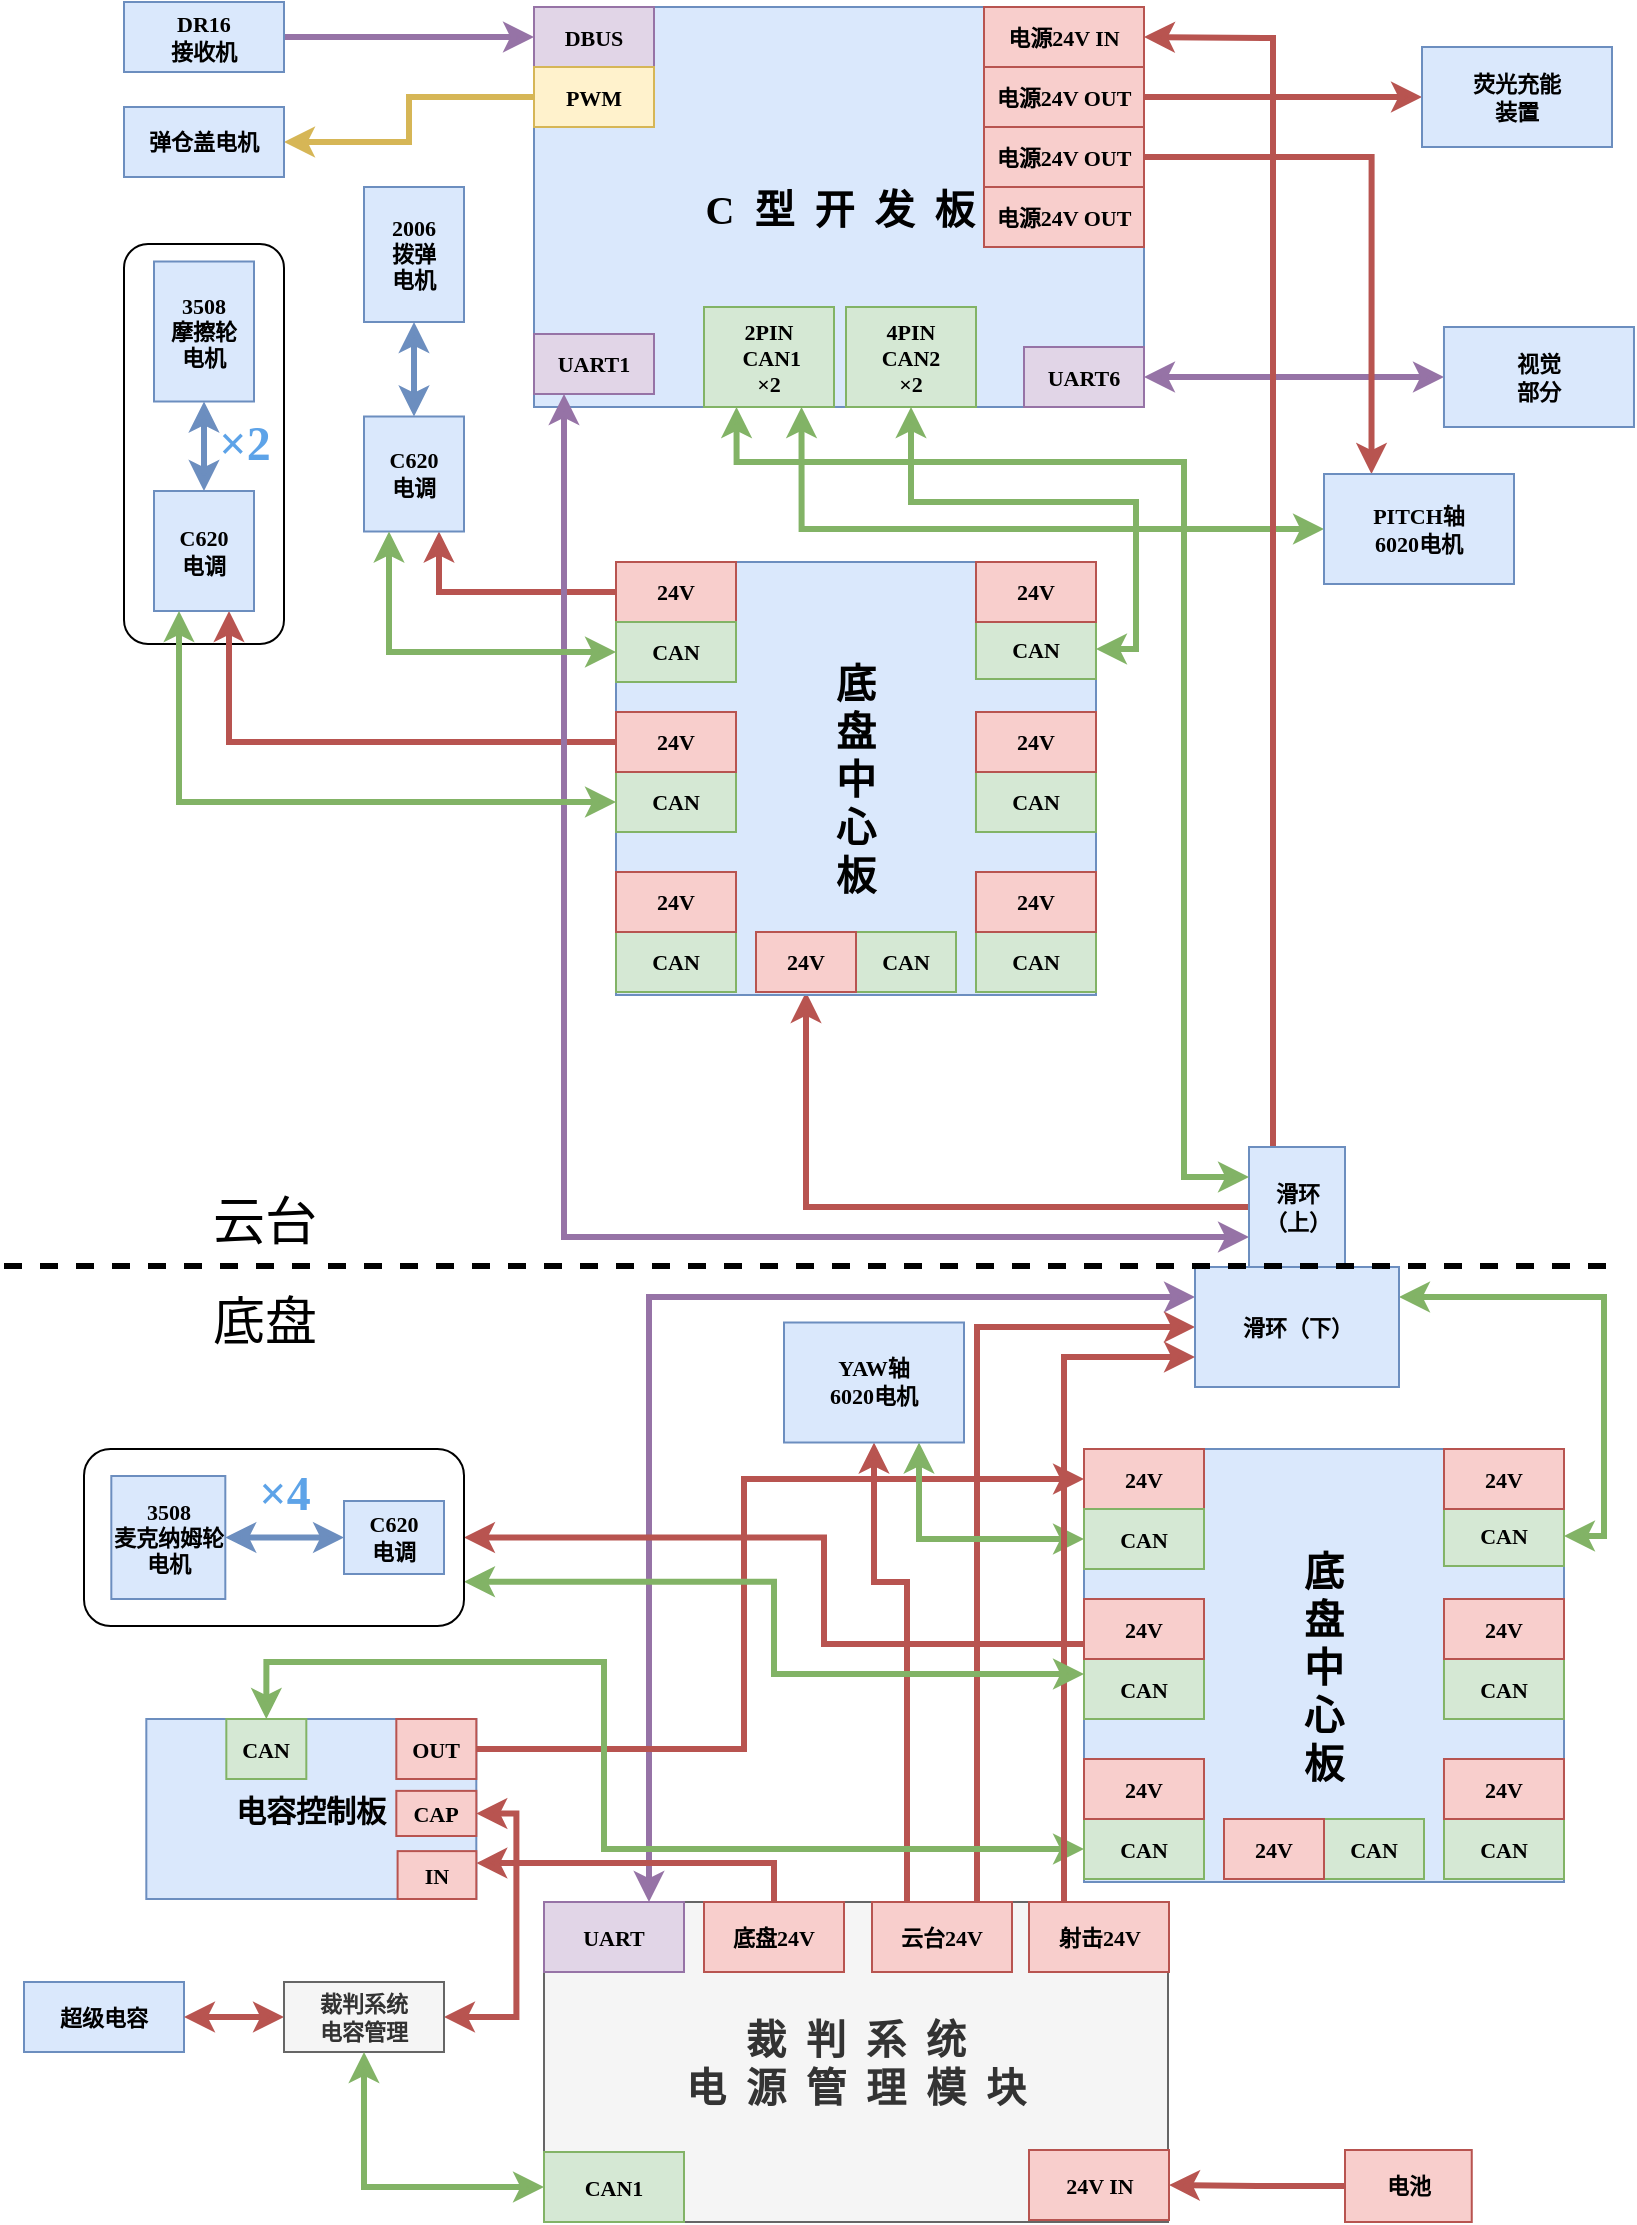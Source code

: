 <mxfile version="13.9.9" type="device"><diagram id="gHAS5iCFmS5tS7czDS20" name="Page-1"><mxGraphModel dx="1853" dy="1763" grid="1" gridSize="10" guides="1" tooltips="1" connect="1" arrows="0" fold="1" page="1" pageScale="1" pageWidth="827" pageHeight="1169" background="none" math="0" shadow="0"><root><mxCell id="0"/><mxCell id="1" parent="0"/><mxCell id="7aor-rUae5vE_buwNtkj-37" value="底&lt;br&gt;盘&lt;br&gt;中&lt;br&gt;心&lt;br&gt;板" style="whiteSpace=wrap;direction=south;fontSize=20;fontStyle=1;fontFamily=Times New Roman;html=1;strokeColor=#6c8ebf;fillColor=#dae8fc;" vertex="1" parent="1"><mxGeometry x="-280" y="-396.5" width="240" height="216.5" as="geometry"/></mxCell><mxCell id="7aor-rUae5vE_buwNtkj-9" value="" style="rounded=1;whiteSpace=wrap;html=1;" vertex="1" parent="1"><mxGeometry x="-760" y="-999" width="80" height="200" as="geometry"/></mxCell><mxCell id="7aor-rUae5vE_buwNtkj-31" style="edgeStyle=orthogonalEdgeStyle;rounded=0;orthogonalLoop=1;jettySize=auto;html=1;exitX=0;exitY=0.5;exitDx=0;exitDy=0;entryX=0.75;entryY=1;entryDx=0;entryDy=0;fontFamily=Times New Roman;fontSize=20;strokeWidth=3;fillColor=#f8cecc;strokeColor=#b85450;" edge="1" parent="1" source="7aor-rUae5vE_buwNtkj-112" target="7aor-rUae5vE_buwNtkj-14"><mxGeometry relative="1" as="geometry"><mxPoint x="-495" y="-814" as="sourcePoint"/></mxGeometry></mxCell><mxCell id="7aor-rUae5vE_buwNtkj-29" style="edgeStyle=orthogonalEdgeStyle;rounded=0;orthogonalLoop=1;jettySize=auto;html=1;exitX=0;exitY=0.5;exitDx=0;exitDy=0;entryX=0.75;entryY=1;entryDx=0;entryDy=0;fontFamily=Times New Roman;fontSize=20;strokeWidth=3;fillColor=#f8cecc;strokeColor=#b85450;" edge="1" parent="1" source="7aor-rUae5vE_buwNtkj-123" target="7aor-rUae5vE_buwNtkj-15"><mxGeometry relative="1" as="geometry"><mxPoint x="-495" y="-739" as="sourcePoint"/></mxGeometry></mxCell><mxCell id="BT-Vdr2JaeXdYfAH_lMV-2" value="C&amp;nbsp; 型&amp;nbsp; 开&amp;nbsp; 发&amp;nbsp; 板" style="whiteSpace=wrap;fontSize=20;fontStyle=1;strokeColor=#6c8ebf;fontFamily=Times New Roman;html=1;spacingTop=1;spacingLeft=1;spacing=4;fillColor=#dae8fc;" parent="1" vertex="1"><mxGeometry x="-555" y="-1117.5" width="305" height="200" as="geometry"/></mxCell><mxCell id="BT-Vdr2JaeXdYfAH_lMV-7" value="DBUS" style="whiteSpace=wrap;fontSize=11;fontStyle=1;fontFamily=Times New Roman;fillColor=#e1d5e7;html=1;strokeColor=#9673a6;" parent="1" vertex="1"><mxGeometry x="-555" y="-1117.5" width="60" height="30" as="geometry"/></mxCell><mxCell id="7aor-rUae5vE_buwNtkj-4" style="edgeStyle=orthogonalEdgeStyle;rounded=0;orthogonalLoop=1;jettySize=auto;html=1;exitX=0;exitY=0.5;exitDx=0;exitDy=0;entryX=1;entryY=0.5;entryDx=0;entryDy=0;fillColor=#fff2cc;strokeColor=#d6b656;strokeWidth=3;" edge="1" parent="1" source="BT-Vdr2JaeXdYfAH_lMV-8" target="7u-WiNdfiU8wBDccJbfv-1"><mxGeometry relative="1" as="geometry"/></mxCell><mxCell id="BT-Vdr2JaeXdYfAH_lMV-8" value="PWM" style="whiteSpace=wrap;fontSize=11;fontStyle=1;fontFamily=Times New Roman;html=1;strokeColor=#d6b656;fillColor=#fff2cc;" parent="1" vertex="1"><mxGeometry x="-555" y="-1087.5" width="60" height="30" as="geometry"/></mxCell><mxCell id="BT-Vdr2JaeXdYfAH_lMV-10" value="裁&amp;nbsp; 判&amp;nbsp; 系&amp;nbsp; 统 &lt;br&gt;电&amp;nbsp; 源&amp;nbsp; 管&amp;nbsp; 理&amp;nbsp; 模&amp;nbsp; 块" style="whiteSpace=wrap;fontSize=20;fontStyle=1;fontFamily=Times New Roman;html=1;strokeColor=#666666;fillColor=#f5f5f5;fontColor=#333333;" parent="1" vertex="1"><mxGeometry x="-550" y="-170" width="312" height="160" as="geometry"/></mxCell><mxCell id="7aor-rUae5vE_buwNtkj-5" style="edgeStyle=orthogonalEdgeStyle;rounded=0;orthogonalLoop=1;jettySize=auto;html=1;exitX=1;exitY=0.5;exitDx=0;exitDy=0;entryX=0;entryY=0.5;entryDx=0;entryDy=0;fillColor=#e1d5e7;strokeColor=#9673a6;strokeWidth=3;startArrow=classic;startFill=1;" edge="1" parent="1" source="BT-Vdr2JaeXdYfAH_lMV-12" target="EcpZR2E1CzzQqJj6RRg2-2"><mxGeometry relative="1" as="geometry"/></mxCell><mxCell id="BT-Vdr2JaeXdYfAH_lMV-12" value="UART6" style="whiteSpace=wrap;fontSize=11;fontStyle=1;fontFamily=Times New Roman;fillColor=#e1d5e7;html=1;strokeColor=#9673a6;" parent="1" vertex="1"><mxGeometry x="-310" y="-947.5" width="60" height="30" as="geometry"/></mxCell><mxCell id="7aor-rUae5vE_buwNtkj-92" style="edgeStyle=orthogonalEdgeStyle;rounded=0;orthogonalLoop=1;jettySize=auto;html=1;exitX=1;exitY=0.5;exitDx=0;exitDy=0;entryX=0;entryY=0.5;entryDx=0;entryDy=0;startArrow=none;startFill=0;strokeWidth=3;fontFamily=Times New Roman;fontSize=20;fillColor=#e1d5e7;strokeColor=#9673a6;" edge="1" parent="1" source="EgC-AEE2rVYM3xad5erc-1" target="BT-Vdr2JaeXdYfAH_lMV-7"><mxGeometry relative="1" as="geometry"/></mxCell><mxCell id="EgC-AEE2rVYM3xad5erc-1" value="DR16&lt;br&gt;接收机" style="whiteSpace=wrap;fontSize=11;fontStyle=1;fontFamily=Times New Roman;fillColor=#dae8fc;html=1;strokeColor=#6c8ebf;" parent="1" vertex="1"><mxGeometry x="-760" y="-1120" width="80" height="35" as="geometry"/></mxCell><mxCell id="7aor-rUae5vE_buwNtkj-76" style="edgeStyle=orthogonalEdgeStyle;rounded=0;orthogonalLoop=1;jettySize=auto;html=1;exitX=0.75;exitY=0;exitDx=0;exitDy=0;entryX=0;entryY=0.25;entryDx=0;entryDy=0;fontFamily=Times New Roman;fontSize=20;fillColor=#e1d5e7;strokeColor=#9673a6;strokeWidth=3;startArrow=classic;startFill=1;" edge="1" parent="1" source="EgC-AEE2rVYM3xad5erc-9" target="KzaV1O9AfJQfonG3qiXD-3"><mxGeometry relative="1" as="geometry"><Array as="points"><mxPoint x="-497" y="-472"/></Array></mxGeometry></mxCell><mxCell id="EgC-AEE2rVYM3xad5erc-9" value="UART" style="whiteSpace=wrap;fontSize=11;fontStyle=1;fontFamily=Times New Roman;fillColor=#e1d5e7;html=1;strokeColor=#9673a6;" parent="1" vertex="1"><mxGeometry x="-550" y="-170" width="70" height="35" as="geometry"/></mxCell><mxCell id="7aor-rUae5vE_buwNtkj-93" style="edgeStyle=orthogonalEdgeStyle;rounded=0;orthogonalLoop=1;jettySize=auto;html=1;exitX=0.5;exitY=0;exitDx=0;exitDy=0;entryX=0.25;entryY=0;entryDx=0;entryDy=0;startArrow=none;startFill=0;strokeWidth=3;fontFamily=Times New Roman;fontSize=20;fillColor=#f8cecc;strokeColor=#b85450;" edge="1" parent="1" source="EgC-AEE2rVYM3xad5erc-12" target="7u-WiNdfiU8wBDccJbfv-8"><mxGeometry relative="1" as="geometry"><Array as="points"><mxPoint x="-435" y="-189"/></Array></mxGeometry></mxCell><mxCell id="EgC-AEE2rVYM3xad5erc-12" value="底盘24V" style="whiteSpace=wrap;fontSize=11;fontStyle=1;fontFamily=Times New Roman;html=1;strokeColor=#b85450;fillColor=#f8cecc;" parent="1" vertex="1"><mxGeometry x="-470" y="-170" width="70" height="35" as="geometry"/></mxCell><mxCell id="7aor-rUae5vE_buwNtkj-64" style="edgeStyle=orthogonalEdgeStyle;rounded=0;orthogonalLoop=1;jettySize=auto;html=1;exitX=0.75;exitY=0;exitDx=0;exitDy=0;entryX=0;entryY=0.5;entryDx=0;entryDy=0;fontFamily=Times New Roman;fontSize=20;fillColor=#f8cecc;strokeColor=#b85450;strokeWidth=3;" edge="1" parent="1" source="EgC-AEE2rVYM3xad5erc-13" target="KzaV1O9AfJQfonG3qiXD-3"><mxGeometry relative="1" as="geometry"><Array as="points"><mxPoint x="-333" y="-457"/></Array></mxGeometry></mxCell><mxCell id="7aor-rUae5vE_buwNtkj-66" style="edgeStyle=orthogonalEdgeStyle;rounded=0;orthogonalLoop=1;jettySize=auto;html=1;entryX=0.5;entryY=1;entryDx=0;entryDy=0;fontFamily=Times New Roman;fontSize=20;fillColor=#f8cecc;strokeColor=#b85450;strokeWidth=3;exitX=0.25;exitY=0;exitDx=0;exitDy=0;" edge="1" parent="1" source="EgC-AEE2rVYM3xad5erc-13" target="rHsTSXtaNRJLD0N3K0ym-24"><mxGeometry relative="1" as="geometry"><mxPoint x="-320" y="-220" as="sourcePoint"/><Array as="points"><mxPoint x="-368" y="-330"/><mxPoint x="-385" y="-330"/></Array></mxGeometry></mxCell><mxCell id="EgC-AEE2rVYM3xad5erc-13" value="云台24V" style="whiteSpace=wrap;fontSize=11;fontStyle=1;fontFamily=Times New Roman;html=1;strokeColor=#b85450;fillColor=#f8cecc;" parent="1" vertex="1"><mxGeometry x="-386" y="-170" width="70" height="35" as="geometry"/></mxCell><mxCell id="EgC-AEE2rVYM3xad5erc-14" value="24V IN" style="whiteSpace=wrap;fontSize=11;fontStyle=1;fontFamily=Times New Roman;html=1;strokeColor=#b85450;fillColor=#f8cecc;" parent="1" vertex="1"><mxGeometry x="-307.5" y="-46" width="70" height="35" as="geometry"/></mxCell><mxCell id="7aor-rUae5vE_buwNtkj-91" style="edgeStyle=orthogonalEdgeStyle;rounded=0;orthogonalLoop=1;jettySize=auto;html=1;exitX=0;exitY=0.5;exitDx=0;exitDy=0;entryX=1;entryY=0.5;entryDx=0;entryDy=0;strokeWidth=3;fontFamily=Times New Roman;fontSize=20;fillColor=#f8cecc;strokeColor=#b85450;" edge="1" parent="1" source="EgC-AEE2rVYM3xad5erc-20" target="EgC-AEE2rVYM3xad5erc-14"><mxGeometry relative="1" as="geometry"/></mxCell><mxCell id="EgC-AEE2rVYM3xad5erc-20" value="电池" style="whiteSpace=wrap;fontSize=11;fontStyle=1;fontFamily=Times New Roman;strokeColor=#b85450;html=1;fillColor=#f8cecc;" parent="1" vertex="1"><mxGeometry x="-149.5" y="-46" width="63.38" height="36" as="geometry"/></mxCell><mxCell id="7aor-rUae5vE_buwNtkj-1" style="edgeStyle=orthogonalEdgeStyle;rounded=0;orthogonalLoop=1;jettySize=auto;html=1;exitX=1;exitY=0.5;exitDx=0;exitDy=0;entryX=0;entryY=0.5;entryDx=0;entryDy=0;fillColor=#f8cecc;strokeColor=#b85450;strokeWidth=3;" edge="1" parent="1" source="EgC-AEE2rVYM3xad5erc-28" target="EcpZR2E1CzzQqJj6RRg2-1"><mxGeometry relative="1" as="geometry"/></mxCell><mxCell id="EgC-AEE2rVYM3xad5erc-28" value="电源24V OUT" style="whiteSpace=wrap;fontSize=11;fontStyle=1;fontFamily=Times New Roman;html=1;strokeColor=#b85450;fillColor=#f8cecc;" parent="1" vertex="1"><mxGeometry x="-330" y="-1087.5" width="80" height="30" as="geometry"/></mxCell><mxCell id="7u-WiNdfiU8wBDccJbfv-1" value="弹仓盖电机" style="whiteSpace=wrap;fontSize=11;fontStyle=1;fontFamily=Times New Roman;strokeColor=#6c8ebf;html=1;fillColor=#dae8fc;" parent="1" vertex="1"><mxGeometry x="-760" y="-1067.5" width="80" height="35" as="geometry"/></mxCell><mxCell id="7u-WiNdfiU8wBDccJbfv-7" value="电容控制板" style="whiteSpace=wrap;align=center;fontSize=15;fontStyle=1;fontFamily=Times New Roman;html=1;strokeColor=#6c8ebf;fillColor=#dae8fc;direction=west;" parent="1" vertex="1"><mxGeometry x="-748.84" y="-261.5" width="165" height="90" as="geometry"/></mxCell><mxCell id="7aor-rUae5vE_buwNtkj-71" style="edgeStyle=orthogonalEdgeStyle;rounded=0;orthogonalLoop=1;jettySize=auto;html=1;exitX=0.5;exitY=0;exitDx=0;exitDy=0;entryX=0;entryY=0.5;entryDx=0;entryDy=0;fontFamily=Times New Roman;fontSize=20;fillColor=#f8cecc;strokeColor=#b85450;strokeWidth=3;" edge="1" parent="1" source="7u-WiNdfiU8wBDccJbfv-9" target="7aor-rUae5vE_buwNtkj-39"><mxGeometry relative="1" as="geometry"><mxPoint x="-190" y="-136.5" as="targetPoint"/><Array as="points"><mxPoint x="-450" y="-246"/><mxPoint x="-450" y="-381"/></Array></mxGeometry></mxCell><mxCell id="7u-WiNdfiU8wBDccJbfv-9" value="OUT" style="whiteSpace=wrap;fontSize=11;fontStyle=1;fontFamily=Times New Roman;html=1;strokeColor=#b85450;fillColor=#f8cecc;direction=south;" parent="1" vertex="1"><mxGeometry x="-623.84" y="-261.5" width="40" height="30" as="geometry"/></mxCell><mxCell id="7aor-rUae5vE_buwNtkj-95" style="edgeStyle=orthogonalEdgeStyle;rounded=0;orthogonalLoop=1;jettySize=auto;html=1;exitX=0.5;exitY=0;exitDx=0;exitDy=0;entryX=0;entryY=0.5;entryDx=0;entryDy=0;startArrow=classic;startFill=1;strokeWidth=3;fontFamily=Times New Roman;fontSize=20;fillColor=#f8cecc;strokeColor=#b85450;" edge="1" parent="1" source="7u-WiNdfiU8wBDccJbfv-14" target="7aor-rUae5vE_buwNtkj-129"><mxGeometry relative="1" as="geometry"/></mxCell><mxCell id="7u-WiNdfiU8wBDccJbfv-14" value="CAP" style="whiteSpace=wrap;fontSize=11;fontStyle=1;fontFamily=Times New Roman;html=1;strokeColor=#b85450;fillColor=#f8cecc;direction=south;" parent="1" vertex="1"><mxGeometry x="-623.84" y="-225.56" width="40" height="22.56" as="geometry"/></mxCell><mxCell id="QhwDjCjUTycRFjmhvsta-13" value="电源24V IN" style="whiteSpace=wrap;fontSize=11;fontStyle=1;fontFamily=Times New Roman;html=1;strokeColor=#b85450;fillColor=#f8cecc;" parent="1" vertex="1"><mxGeometry x="-330" y="-1117.5" width="80" height="30" as="geometry"/></mxCell><mxCell id="7aor-rUae5vE_buwNtkj-34" style="edgeStyle=orthogonalEdgeStyle;rounded=0;orthogonalLoop=1;jettySize=auto;html=1;exitX=1;exitY=0.5;exitDx=0;exitDy=0;entryX=0.25;entryY=0;entryDx=0;entryDy=0;fontFamily=Times New Roman;fontSize=20;fillColor=#f8cecc;strokeColor=#b85450;strokeWidth=3;" edge="1" parent="1" source="QhwDjCjUTycRFjmhvsta-15" target="rHsTSXtaNRJLD0N3K0ym-25"><mxGeometry relative="1" as="geometry"/></mxCell><mxCell id="QhwDjCjUTycRFjmhvsta-15" value="电源24V OUT" style="whiteSpace=wrap;fontSize=11;fontStyle=1;fontFamily=Times New Roman;html=1;strokeColor=#b85450;fillColor=#f8cecc;" parent="1" vertex="1"><mxGeometry x="-330" y="-1057.5" width="80" height="30" as="geometry"/></mxCell><mxCell id="QhwDjCjUTycRFjmhvsta-16" value="电源24V OUT" style="whiteSpace=wrap;fontSize=11;fontStyle=1;fontFamily=Times New Roman;html=1;strokeColor=#b85450;fillColor=#f8cecc;" parent="1" vertex="1"><mxGeometry x="-330.0" y="-1027.5" width="80" height="30" as="geometry"/></mxCell><mxCell id="7aor-rUae5vE_buwNtkj-11" style="edgeStyle=orthogonalEdgeStyle;rounded=0;orthogonalLoop=1;jettySize=auto;html=1;exitX=0.25;exitY=1;exitDx=0;exitDy=0;entryX=0;entryY=0.75;entryDx=0;entryDy=0;fontFamily=Times New Roman;fontSize=20;fillColor=#e1d5e7;strokeColor=#9673a6;strokeWidth=3;startArrow=classic;startFill=1;" edge="1" parent="1" source="QhwDjCjUTycRFjmhvsta-17" target="ExoW7mpumSASKY7ReD0a-6"><mxGeometry relative="1" as="geometry"/></mxCell><mxCell id="QhwDjCjUTycRFjmhvsta-17" value="UART1" style="whiteSpace=wrap;fontSize=11;fontStyle=1;fontFamily=Times New Roman;fillColor=#e1d5e7;html=1;strokeColor=#9673a6;" parent="1" vertex="1"><mxGeometry x="-555" y="-954" width="60" height="30" as="geometry"/></mxCell><mxCell id="EcpZR2E1CzzQqJj6RRg2-1" value="荧光充能&lt;br&gt;装置" style="whiteSpace=wrap;fontSize=11;fontStyle=1;fontFamily=Times New Roman;strokeColor=#6c8ebf;html=1;fillColor=#dae8fc;" parent="1" vertex="1"><mxGeometry x="-111" y="-1097.5" width="95" height="50" as="geometry"/></mxCell><mxCell id="EcpZR2E1CzzQqJj6RRg2-2" value="视觉&lt;br&gt;部分" style="whiteSpace=wrap;fontSize=11;fontStyle=1;fontFamily=Times New Roman;strokeColor=#6c8ebf;html=1;fillColor=#dae8fc;" parent="1" vertex="1"><mxGeometry x="-100.01" y="-957.5" width="95" height="50" as="geometry"/></mxCell><mxCell id="7aor-rUae5vE_buwNtkj-108" style="edgeStyle=orthogonalEdgeStyle;rounded=0;orthogonalLoop=1;jettySize=auto;html=1;exitX=0.75;exitY=1;exitDx=0;exitDy=0;entryX=0;entryY=0.5;entryDx=0;entryDy=0;startArrow=classic;startFill=1;strokeWidth=3;fontFamily=Times New Roman;fontSize=20;fillColor=#d5e8d4;strokeColor=#82b366;" edge="1" parent="1" source="EcpZR2E1CzzQqJj6RRg2-26" target="rHsTSXtaNRJLD0N3K0ym-25"><mxGeometry relative="1" as="geometry"/></mxCell><mxCell id="EcpZR2E1CzzQqJj6RRg2-26" value="2PIN&lt;br&gt;&amp;nbsp;CAN1&lt;br&gt;×2" style="whiteSpace=wrap;fontSize=11;fontStyle=1;fontFamily=Times New Roman;fillColor=#d5e8d4;html=1;strokeColor=#82b366;" parent="1" vertex="1"><mxGeometry x="-470" y="-967.5" width="65" height="50" as="geometry"/></mxCell><mxCell id="7aor-rUae5vE_buwNtkj-67" style="edgeStyle=orthogonalEdgeStyle;rounded=0;orthogonalLoop=1;jettySize=auto;html=1;exitX=0.75;exitY=1;exitDx=0;exitDy=0;entryX=0;entryY=0.5;entryDx=0;entryDy=0;fontFamily=Times New Roman;fontSize=20;fillColor=#d5e8d4;strokeColor=#82b366;strokeWidth=3;startArrow=classic;startFill=1;" edge="1" parent="1" source="rHsTSXtaNRJLD0N3K0ym-24" target="7aor-rUae5vE_buwNtkj-52"><mxGeometry relative="1" as="geometry"/></mxCell><mxCell id="rHsTSXtaNRJLD0N3K0ym-24" value="YAW轴&lt;br&gt;6020电机" style="whiteSpace=wrap;fontSize=11;fontStyle=1;fontFamily=Times New Roman;strokeColor=#6c8ebf;html=1;fillColor=#dae8fc;" parent="1" vertex="1"><mxGeometry x="-430" y="-459.75" width="90" height="60" as="geometry"/></mxCell><mxCell id="rHsTSXtaNRJLD0N3K0ym-25" value="PITCH轴&lt;br&gt;6020电机" style="whiteSpace=wrap;fontSize=11;fontStyle=1;fontFamily=Times New Roman;strokeColor=#6c8ebf;html=1;fillColor=#dae8fc;" parent="1" vertex="1"><mxGeometry x="-160.0" y="-884" width="95" height="55" as="geometry"/></mxCell><mxCell id="rHsTSXtaNRJLD0N3K0ym-27" value="超级电容" style="whiteSpace=wrap;fontSize=11;fontStyle=1;fontFamily=Times New Roman;html=1;strokeColor=#6c8ebf;fillColor=#dae8fc;direction=west;" parent="1" vertex="1"><mxGeometry x="-810" y="-130.0" width="80" height="35" as="geometry"/></mxCell><mxCell id="rHsTSXtaNRJLD0N3K0ym-57" value="2006&lt;br&gt;拨弹&lt;br&gt;电机" style="whiteSpace=wrap;rounded=0;fontSize=11;fontStyle=1;fontFamily=Times New Roman;html=1;strokeColor=#6c8ebf;fillColor=#dae8fc;" parent="1" vertex="1"><mxGeometry x="-640" y="-1027.5" width="50" height="67.5" as="geometry"/></mxCell><mxCell id="rHsTSXtaNRJLD0N3K0ym-63" value="4PIN&lt;br&gt;CAN2&lt;br&gt;×2" style="whiteSpace=wrap;fontSize=11;fontStyle=1;fontFamily=Times New Roman;html=1;strokeColor=#82b366;fillColor=#d5e8d4;" parent="1" vertex="1"><mxGeometry x="-399" y="-967.5" width="65" height="50" as="geometry"/></mxCell><mxCell id="7aor-rUae5vE_buwNtkj-102" style="edgeStyle=orthogonalEdgeStyle;rounded=0;orthogonalLoop=1;jettySize=auto;html=1;entryX=1;entryY=0.5;entryDx=0;entryDy=0;startArrow=classic;startFill=1;strokeWidth=3;fontFamily=Times New Roman;fontSize=20;fillColor=#d5e8d4;strokeColor=#82b366;exitX=1;exitY=0.25;exitDx=0;exitDy=0;" edge="1" parent="1" source="KzaV1O9AfJQfonG3qiXD-3" target="7aor-rUae5vE_buwNtkj-53"><mxGeometry relative="1" as="geometry"><mxPoint x="-65" y="-450" as="sourcePoint"/><Array as="points"><mxPoint x="-20" y="-472"/><mxPoint x="-20" y="-353"/></Array></mxGeometry></mxCell><mxCell id="KzaV1O9AfJQfonG3qiXD-3" value="滑环（下）" style="whiteSpace=wrap;fontSize=11;fontStyle=1;fontFamily=Times New Roman;html=1;fillColor=#dae8fc;strokeColor=#6c8ebf;" parent="1" vertex="1"><mxGeometry x="-224.5" y="-487.5" width="102" height="60" as="geometry"/></mxCell><mxCell id="7aor-rUae5vE_buwNtkj-35" style="edgeStyle=orthogonalEdgeStyle;rounded=0;orthogonalLoop=1;jettySize=auto;html=1;exitX=0.25;exitY=0;exitDx=0;exitDy=0;entryX=1;entryY=0.5;entryDx=0;entryDy=0;fontFamily=Times New Roman;fontSize=20;fillColor=#f8cecc;strokeColor=#b85450;strokeWidth=3;startArrow=none;startFill=0;" edge="1" parent="1" source="ExoW7mpumSASKY7ReD0a-6" target="QhwDjCjUTycRFjmhvsta-13"><mxGeometry relative="1" as="geometry"><Array as="points"><mxPoint x="-185" y="-1102"/><mxPoint x="-190" y="-1102"/></Array></mxGeometry></mxCell><mxCell id="7aor-rUae5vE_buwNtkj-99" style="edgeStyle=orthogonalEdgeStyle;rounded=0;orthogonalLoop=1;jettySize=auto;html=1;exitX=0;exitY=0.5;exitDx=0;exitDy=0;entryX=0.5;entryY=1;entryDx=0;entryDy=0;startArrow=none;startFill=0;strokeWidth=3;fontFamily=Times New Roman;fontSize=20;fillColor=#f8cecc;strokeColor=#b85450;" edge="1" parent="1" source="ExoW7mpumSASKY7ReD0a-6" target="7aor-rUae5vE_buwNtkj-121"><mxGeometry relative="1" as="geometry"><mxPoint x="-430" y="-569" as="targetPoint"/><Array as="points"><mxPoint x="-419" y="-517"/></Array></mxGeometry></mxCell><mxCell id="ExoW7mpumSASKY7ReD0a-6" value="滑环（上）" style="whiteSpace=wrap;fontSize=11;fontStyle=1;fontFamily=Times New Roman;html=1;fillColor=#dae8fc;strokeColor=#6c8ebf;" parent="1" vertex="1"><mxGeometry x="-197.5" y="-547.5" width="48" height="60" as="geometry"/></mxCell><mxCell id="7aor-rUae5vE_buwNtkj-96" style="edgeStyle=orthogonalEdgeStyle;rounded=0;orthogonalLoop=1;jettySize=auto;html=1;exitX=0;exitY=0.5;exitDx=0;exitDy=0;entryX=0;entryY=0.5;entryDx=0;entryDy=0;startArrow=classic;startFill=1;strokeWidth=3;fontFamily=Times New Roman;fontSize=20;fillColor=#d5e8d4;strokeColor=#82b366;" edge="1" parent="1" source="ExoW7mpumSASKY7ReD0a-13" target="7aor-rUae5vE_buwNtkj-47"><mxGeometry relative="1" as="geometry"><Array as="points"><mxPoint x="-689" y="-290"/><mxPoint x="-520" y="-290"/><mxPoint x="-520" y="-196"/></Array></mxGeometry></mxCell><mxCell id="ExoW7mpumSASKY7ReD0a-13" value="CAN" style="whiteSpace=wrap;fontSize=11;fontStyle=1;fontFamily=Times New Roman;html=1;strokeColor=#82b366;fillColor=#d5e8d4;direction=south;" parent="1" vertex="1"><mxGeometry x="-708.84" y="-261.5" width="40" height="30" as="geometry"/></mxCell><mxCell id="7u-WiNdfiU8wBDccJbfv-8" value="IN" style="whiteSpace=wrap;fontSize=11;fontStyle=1;fontFamily=Times New Roman;html=1;strokeColor=#b85450;fillColor=#f8cecc;direction=south;" parent="1" vertex="1"><mxGeometry x="-623.2" y="-195.44" width="39.36" height="23.94" as="geometry"/></mxCell><mxCell id="7aor-rUae5vE_buwNtkj-13" value="3508&lt;br&gt;摩擦轮&lt;br&gt;电机" style="whiteSpace=wrap;rounded=0;fontSize=11;fontStyle=1;fontFamily=Times New Roman;html=1;strokeColor=#6c8ebf;fillColor=#dae8fc;" vertex="1" parent="1"><mxGeometry x="-745" y="-990.25" width="50" height="70" as="geometry"/></mxCell><mxCell id="7aor-rUae5vE_buwNtkj-17" style="edgeStyle=orthogonalEdgeStyle;rounded=0;orthogonalLoop=1;jettySize=auto;html=1;exitX=0.5;exitY=0;exitDx=0;exitDy=0;entryX=0.5;entryY=1;entryDx=0;entryDy=0;fontFamily=Times New Roman;fontSize=20;strokeWidth=3;fillColor=#dae8fc;strokeColor=#6c8ebf;startArrow=classic;startFill=1;" edge="1" parent="1" source="7aor-rUae5vE_buwNtkj-14" target="rHsTSXtaNRJLD0N3K0ym-57"><mxGeometry relative="1" as="geometry"/></mxCell><mxCell id="7aor-rUae5vE_buwNtkj-14" value="C620&lt;br&gt;电调" style="whiteSpace=wrap;fontSize=11;fontStyle=1;fontFamily=Times New Roman;html=1;strokeColor=#6c8ebf;fillColor=#dae8fc;" vertex="1" parent="1"><mxGeometry x="-640" y="-912.75" width="50" height="57.5" as="geometry"/></mxCell><mxCell id="7aor-rUae5vE_buwNtkj-18" style="edgeStyle=orthogonalEdgeStyle;rounded=0;orthogonalLoop=1;jettySize=auto;html=1;exitX=0.5;exitY=0;exitDx=0;exitDy=0;entryX=0.5;entryY=1;entryDx=0;entryDy=0;fontFamily=Times New Roman;fontSize=20;startArrow=classic;startFill=1;strokeWidth=3;fillColor=#dae8fc;strokeColor=#6c8ebf;" edge="1" parent="1" source="7aor-rUae5vE_buwNtkj-15" target="7aor-rUae5vE_buwNtkj-13"><mxGeometry relative="1" as="geometry"/></mxCell><mxCell id="7aor-rUae5vE_buwNtkj-15" value="C620&lt;br&gt;电调" style="whiteSpace=wrap;fontSize=11;fontStyle=1;fontFamily=Times New Roman;html=1;labelBorderColor=none;strokeColor=#6c8ebf;fillColor=#dae8fc;" vertex="1" parent="1"><mxGeometry x="-745" y="-875.5" width="50" height="60" as="geometry"/></mxCell><mxCell id="7aor-rUae5vE_buwNtkj-98" style="edgeStyle=orthogonalEdgeStyle;rounded=0;orthogonalLoop=1;jettySize=auto;html=1;entryX=0;entryY=0.25;entryDx=0;entryDy=0;startArrow=classic;startFill=1;strokeWidth=3;fontFamily=Times New Roman;fontSize=20;fillColor=#d5e8d4;strokeColor=#82b366;exitX=0.25;exitY=1;exitDx=0;exitDy=0;" edge="1" parent="1" source="EcpZR2E1CzzQqJj6RRg2-26" target="ExoW7mpumSASKY7ReD0a-6"><mxGeometry relative="1" as="geometry"><mxPoint x="-450" y="-910" as="sourcePoint"/><Array as="points"><mxPoint x="-454" y="-890"/><mxPoint x="-230" y="-890"/><mxPoint x="-230" y="-532"/></Array></mxGeometry></mxCell><mxCell id="7aor-rUae5vE_buwNtkj-32" style="edgeStyle=orthogonalEdgeStyle;rounded=0;orthogonalLoop=1;jettySize=auto;html=1;exitX=0;exitY=0.5;exitDx=0;exitDy=0;entryX=0.25;entryY=1;entryDx=0;entryDy=0;fontFamily=Times New Roman;fontSize=20;startArrow=classic;startFill=1;strokeWidth=3;fillColor=#d5e8d4;strokeColor=#82b366;" edge="1" parent="1" source="7aor-rUae5vE_buwNtkj-116" target="7aor-rUae5vE_buwNtkj-14"><mxGeometry relative="1" as="geometry"><mxPoint x="-495" y="-784" as="sourcePoint"/></mxGeometry></mxCell><mxCell id="7aor-rUae5vE_buwNtkj-30" style="edgeStyle=orthogonalEdgeStyle;rounded=0;orthogonalLoop=1;jettySize=auto;html=1;exitX=0;exitY=0.5;exitDx=0;exitDy=0;entryX=0.25;entryY=1;entryDx=0;entryDy=0;fontFamily=Times New Roman;fontSize=20;startArrow=classic;startFill=1;strokeWidth=3;fillColor=#d5e8d4;strokeColor=#82b366;" edge="1" parent="1" source="7aor-rUae5vE_buwNtkj-118" target="7aor-rUae5vE_buwNtkj-15"><mxGeometry relative="1" as="geometry"><mxPoint x="-495" y="-709" as="sourcePoint"/></mxGeometry></mxCell><mxCell id="7aor-rUae5vE_buwNtkj-75" style="edgeStyle=orthogonalEdgeStyle;rounded=0;orthogonalLoop=1;jettySize=auto;html=1;exitX=0.25;exitY=0;exitDx=0;exitDy=0;entryX=0;entryY=0.75;entryDx=0;entryDy=0;fontFamily=Times New Roman;fontSize=20;fillColor=#f8cecc;strokeColor=#b85450;strokeWidth=3;" edge="1" parent="1" source="7aor-rUae5vE_buwNtkj-36" target="KzaV1O9AfJQfonG3qiXD-3"><mxGeometry relative="1" as="geometry"><Array as="points"><mxPoint x="-290" y="-442"/></Array></mxGeometry></mxCell><mxCell id="7aor-rUae5vE_buwNtkj-36" value="射击24V" style="whiteSpace=wrap;fontSize=11;fontStyle=1;fontFamily=Times New Roman;html=1;strokeColor=#b85450;fillColor=#f8cecc;" vertex="1" parent="1"><mxGeometry x="-307.5" y="-170" width="70" height="35" as="geometry"/></mxCell><mxCell id="7aor-rUae5vE_buwNtkj-39" value="24V" style="whiteSpace=wrap;fontSize=11;fontStyle=1;fontFamily=Times New Roman;html=1;strokeColor=#b85450;fillColor=#f8cecc;" vertex="1" parent="1"><mxGeometry x="-280" y="-396.5" width="60" height="30" as="geometry"/></mxCell><mxCell id="7aor-rUae5vE_buwNtkj-47" value="CAN" style="whiteSpace=wrap;fontSize=11;fontStyle=1;fontFamily=Times New Roman;html=1;strokeColor=#82b366;fillColor=#d5e8d4;" vertex="1" parent="1"><mxGeometry x="-280" y="-211.5" width="60" height="30" as="geometry"/></mxCell><mxCell id="7aor-rUae5vE_buwNtkj-50" value="CAN" style="whiteSpace=wrap;fontSize=11;fontStyle=1;fontFamily=Times New Roman;html=1;strokeColor=#82b366;fillColor=#d5e8d4;" vertex="1" parent="1"><mxGeometry x="-100" y="-211.5" width="60" height="30" as="geometry"/></mxCell><mxCell id="7aor-rUae5vE_buwNtkj-51" value="CAN" style="whiteSpace=wrap;fontSize=11;fontStyle=1;fontFamily=Times New Roman;html=1;strokeColor=#82b366;fillColor=#d5e8d4;" vertex="1" parent="1"><mxGeometry x="-160" y="-211.5" width="50" height="30" as="geometry"/></mxCell><mxCell id="7aor-rUae5vE_buwNtkj-52" value="CAN" style="whiteSpace=wrap;fontSize=11;fontStyle=1;fontFamily=Times New Roman;html=1;strokeColor=#82b366;fillColor=#d5e8d4;" vertex="1" parent="1"><mxGeometry x="-280.0" y="-366.5" width="60" height="30" as="geometry"/></mxCell><mxCell id="7aor-rUae5vE_buwNtkj-53" value="CAN" style="whiteSpace=wrap;fontSize=11;fontStyle=1;fontFamily=Times New Roman;html=1;strokeColor=#82b366;fillColor=#d5e8d4;" vertex="1" parent="1"><mxGeometry x="-100.01" y="-368" width="60" height="30" as="geometry"/></mxCell><mxCell id="7aor-rUae5vE_buwNtkj-54" value="CAN" style="whiteSpace=wrap;fontSize=11;fontStyle=1;fontFamily=Times New Roman;html=1;strokeColor=#82b366;fillColor=#d5e8d4;" vertex="1" parent="1"><mxGeometry x="-280" y="-291.5" width="60" height="30" as="geometry"/></mxCell><mxCell id="7aor-rUae5vE_buwNtkj-55" value="CAN" style="whiteSpace=wrap;fontSize=11;fontStyle=1;fontFamily=Times New Roman;html=1;strokeColor=#82b366;fillColor=#d5e8d4;" vertex="1" parent="1"><mxGeometry x="-100.01" y="-291.5" width="60" height="30" as="geometry"/></mxCell><mxCell id="7aor-rUae5vE_buwNtkj-79" value="" style="endArrow=none;dashed=1;html=1;strokeWidth=3;fontFamily=Times New Roman;fontSize=20;" edge="1" parent="1"><mxGeometry width="50" height="50" relative="1" as="geometry"><mxPoint x="-820" y="-488" as="sourcePoint"/><mxPoint x="-10" y="-488" as="targetPoint"/></mxGeometry></mxCell><mxCell id="7aor-rUae5vE_buwNtkj-84" value="×2" style="text;align=center;verticalAlign=middle;resizable=0;points=[];autosize=1;fontSize=24;fontStyle=1;fontFamily=Times New Roman;strokeWidth=5;dashed=1;html=1;fontColor=#5DA3E8;" vertex="1" parent="1"><mxGeometry x="-720" y="-914" width="40" height="30" as="geometry"/></mxCell><mxCell id="7aor-rUae5vE_buwNtkj-85" value="24V" style="whiteSpace=wrap;fontSize=11;fontStyle=1;fontFamily=Times New Roman;html=1;strokeColor=#b85450;fillColor=#f8cecc;" vertex="1" parent="1"><mxGeometry x="-100.01" y="-241.5" width="60" height="30" as="geometry"/></mxCell><mxCell id="7aor-rUae5vE_buwNtkj-86" value="24V" style="whiteSpace=wrap;fontSize=11;fontStyle=1;fontFamily=Times New Roman;html=1;strokeColor=#b85450;fillColor=#f8cecc;" vertex="1" parent="1"><mxGeometry x="-210" y="-211.5" width="50" height="30" as="geometry"/></mxCell><mxCell id="7aor-rUae5vE_buwNtkj-87" value="24V" style="whiteSpace=wrap;fontSize=11;fontStyle=1;fontFamily=Times New Roman;html=1;strokeColor=#b85450;fillColor=#f8cecc;" vertex="1" parent="1"><mxGeometry x="-280" y="-241.5" width="60" height="30" as="geometry"/></mxCell><mxCell id="7aor-rUae5vE_buwNtkj-109" style="edgeStyle=orthogonalEdgeStyle;rounded=0;orthogonalLoop=1;jettySize=auto;html=1;exitX=0;exitY=0.75;exitDx=0;exitDy=0;entryX=1;entryY=0.5;entryDx=0;entryDy=0;startArrow=none;startFill=0;strokeWidth=3;fontFamily=Times New Roman;fontSize=20;fillColor=#f8cecc;strokeColor=#b85450;" edge="1" parent="1" source="7aor-rUae5vE_buwNtkj-88" target="7aor-rUae5vE_buwNtkj-103"><mxGeometry relative="1" as="geometry"><Array as="points"><mxPoint x="-410" y="-299"/><mxPoint x="-410" y="-352"/></Array></mxGeometry></mxCell><mxCell id="7aor-rUae5vE_buwNtkj-88" value="24V" style="whiteSpace=wrap;fontSize=11;fontStyle=1;fontFamily=Times New Roman;html=1;strokeColor=#b85450;fillColor=#f8cecc;" vertex="1" parent="1"><mxGeometry x="-280" y="-321.5" width="60" height="30" as="geometry"/></mxCell><mxCell id="7aor-rUae5vE_buwNtkj-89" value="24V" style="whiteSpace=wrap;fontSize=11;fontStyle=1;fontFamily=Times New Roman;html=1;strokeColor=#b85450;fillColor=#f8cecc;" vertex="1" parent="1"><mxGeometry x="-100" y="-321.5" width="60" height="30" as="geometry"/></mxCell><mxCell id="7aor-rUae5vE_buwNtkj-90" value="24V" style="whiteSpace=wrap;fontSize=11;fontStyle=1;fontFamily=Times New Roman;html=1;strokeColor=#b85450;fillColor=#f8cecc;" vertex="1" parent="1"><mxGeometry x="-100" y="-396.5" width="60" height="30" as="geometry"/></mxCell><mxCell id="7aor-rUae5vE_buwNtkj-94" style="edgeStyle=orthogonalEdgeStyle;rounded=0;orthogonalLoop=1;jettySize=auto;html=1;exitX=1;exitY=0.5;exitDx=0;exitDy=0;startArrow=none;startFill=0;strokeWidth=3;fontFamily=Times New Roman;fontSize=20;" edge="1" parent="1" source="ExoW7mpumSASKY7ReD0a-13" target="ExoW7mpumSASKY7ReD0a-13"><mxGeometry relative="1" as="geometry"/></mxCell><mxCell id="7aor-rUae5vE_buwNtkj-110" style="edgeStyle=orthogonalEdgeStyle;rounded=0;orthogonalLoop=1;jettySize=auto;html=1;exitX=1;exitY=0.75;exitDx=0;exitDy=0;entryX=0;entryY=0.25;entryDx=0;entryDy=0;startArrow=classic;startFill=1;strokeWidth=3;fontFamily=Times New Roman;fontSize=20;fillColor=#d5e8d4;strokeColor=#82b366;" edge="1" parent="1" source="7aor-rUae5vE_buwNtkj-103" target="7aor-rUae5vE_buwNtkj-54"><mxGeometry relative="1" as="geometry"/></mxCell><mxCell id="7aor-rUae5vE_buwNtkj-103" value="" style="rounded=1;whiteSpace=wrap;html=1;" vertex="1" parent="1"><mxGeometry x="-780" y="-396.5" width="190" height="88.5" as="geometry"/></mxCell><mxCell id="7aor-rUae5vE_buwNtkj-104" value="×4" style="text;align=center;verticalAlign=middle;resizable=0;points=[];autosize=1;fontSize=24;fontStyle=1;fontFamily=Times New Roman;strokeWidth=5;dashed=1;html=1;fontColor=#5DA3E8;" vertex="1" parent="1"><mxGeometry x="-700" y="-388.75" width="40" height="30" as="geometry"/></mxCell><mxCell id="7aor-rUae5vE_buwNtkj-105" value="3508&lt;br&gt;麦克纳姆轮&lt;br&gt;电机" style="whiteSpace=wrap;rounded=0;fontSize=11;fontStyle=1;fontFamily=Times New Roman;html=1;strokeColor=#6c8ebf;fillColor=#dae8fc;" vertex="1" parent="1"><mxGeometry x="-766.34" y="-383" width="57" height="61.5" as="geometry"/></mxCell><mxCell id="7aor-rUae5vE_buwNtkj-106" style="edgeStyle=orthogonalEdgeStyle;rounded=0;orthogonalLoop=1;jettySize=auto;html=1;exitX=0;exitY=0.5;exitDx=0;exitDy=0;entryX=1;entryY=0.5;entryDx=0;entryDy=0;fontFamily=Times New Roman;fontSize=20;strokeWidth=3;fillColor=#dae8fc;strokeColor=#6c8ebf;startArrow=classic;startFill=1;" edge="1" parent="1" source="7aor-rUae5vE_buwNtkj-107" target="7aor-rUae5vE_buwNtkj-105"><mxGeometry relative="1" as="geometry"/></mxCell><mxCell id="7aor-rUae5vE_buwNtkj-107" value="C620&lt;br&gt;电调" style="whiteSpace=wrap;fontSize=11;fontStyle=1;fontFamily=Times New Roman;html=1;labelBorderColor=none;strokeColor=#6c8ebf;fillColor=#dae8fc;" vertex="1" parent="1"><mxGeometry x="-650" y="-370.5" width="50" height="36.5" as="geometry"/></mxCell><mxCell id="7aor-rUae5vE_buwNtkj-111" value="底&lt;br&gt;盘&lt;br&gt;中&lt;br&gt;心&lt;br&gt;板" style="whiteSpace=wrap;direction=south;fontSize=20;fontStyle=1;fontFamily=Times New Roman;html=1;strokeColor=#6c8ebf;fillColor=#dae8fc;" vertex="1" parent="1"><mxGeometry x="-514" y="-840" width="240" height="216.5" as="geometry"/></mxCell><mxCell id="7aor-rUae5vE_buwNtkj-112" value="24V" style="whiteSpace=wrap;fontSize=11;fontStyle=1;fontFamily=Times New Roman;html=1;strokeColor=#b85450;fillColor=#f8cecc;" vertex="1" parent="1"><mxGeometry x="-514" y="-840" width="60" height="30" as="geometry"/></mxCell><mxCell id="7aor-rUae5vE_buwNtkj-113" value="CAN" style="whiteSpace=wrap;fontSize=11;fontStyle=1;fontFamily=Times New Roman;html=1;strokeColor=#82b366;fillColor=#d5e8d4;" vertex="1" parent="1"><mxGeometry x="-514" y="-655" width="60" height="30" as="geometry"/></mxCell><mxCell id="7aor-rUae5vE_buwNtkj-114" value="CAN" style="whiteSpace=wrap;fontSize=11;fontStyle=1;fontFamily=Times New Roman;html=1;strokeColor=#82b366;fillColor=#d5e8d4;" vertex="1" parent="1"><mxGeometry x="-334" y="-655" width="60" height="30" as="geometry"/></mxCell><mxCell id="7aor-rUae5vE_buwNtkj-115" value="CAN" style="whiteSpace=wrap;fontSize=11;fontStyle=1;fontFamily=Times New Roman;html=1;strokeColor=#82b366;fillColor=#d5e8d4;" vertex="1" parent="1"><mxGeometry x="-394" y="-655" width="50" height="30" as="geometry"/></mxCell><mxCell id="7aor-rUae5vE_buwNtkj-116" value="CAN" style="whiteSpace=wrap;fontSize=11;fontStyle=1;fontFamily=Times New Roman;html=1;strokeColor=#82b366;fillColor=#d5e8d4;" vertex="1" parent="1"><mxGeometry x="-514" y="-810" width="60" height="30" as="geometry"/></mxCell><mxCell id="7aor-rUae5vE_buwNtkj-126" style="edgeStyle=orthogonalEdgeStyle;rounded=0;orthogonalLoop=1;jettySize=auto;html=1;exitX=1;exitY=0.5;exitDx=0;exitDy=0;entryX=0.5;entryY=1;entryDx=0;entryDy=0;startArrow=classic;startFill=1;strokeWidth=3;fillColor=#d5e8d4;strokeColor=#82b366;" edge="1" parent="1" source="7aor-rUae5vE_buwNtkj-117" target="rHsTSXtaNRJLD0N3K0ym-63"><mxGeometry relative="1" as="geometry"><Array as="points"><mxPoint x="-254" y="-796"/><mxPoint x="-254" y="-870"/><mxPoint x="-366" y="-870"/></Array></mxGeometry></mxCell><mxCell id="7aor-rUae5vE_buwNtkj-117" value="CAN" style="whiteSpace=wrap;fontSize=11;fontStyle=1;fontFamily=Times New Roman;html=1;strokeColor=#82b366;fillColor=#d5e8d4;" vertex="1" parent="1"><mxGeometry x="-334.01" y="-811.5" width="60" height="30" as="geometry"/></mxCell><mxCell id="7aor-rUae5vE_buwNtkj-118" value="CAN" style="whiteSpace=wrap;fontSize=11;fontStyle=1;fontFamily=Times New Roman;html=1;strokeColor=#82b366;fillColor=#d5e8d4;" vertex="1" parent="1"><mxGeometry x="-514" y="-735" width="60" height="30" as="geometry"/></mxCell><mxCell id="7aor-rUae5vE_buwNtkj-119" value="CAN" style="whiteSpace=wrap;fontSize=11;fontStyle=1;fontFamily=Times New Roman;html=1;strokeColor=#82b366;fillColor=#d5e8d4;" vertex="1" parent="1"><mxGeometry x="-334.01" y="-735" width="60" height="30" as="geometry"/></mxCell><mxCell id="7aor-rUae5vE_buwNtkj-120" value="24V" style="whiteSpace=wrap;fontSize=11;fontStyle=1;fontFamily=Times New Roman;html=1;strokeColor=#b85450;fillColor=#f8cecc;" vertex="1" parent="1"><mxGeometry x="-334.01" y="-685" width="60" height="30" as="geometry"/></mxCell><mxCell id="7aor-rUae5vE_buwNtkj-121" value="24V" style="whiteSpace=wrap;fontSize=11;fontStyle=1;fontFamily=Times New Roman;html=1;strokeColor=#b85450;fillColor=#f8cecc;" vertex="1" parent="1"><mxGeometry x="-444" y="-655" width="50" height="30" as="geometry"/></mxCell><mxCell id="7aor-rUae5vE_buwNtkj-122" value="24V" style="whiteSpace=wrap;fontSize=11;fontStyle=1;fontFamily=Times New Roman;html=1;strokeColor=#b85450;fillColor=#f8cecc;" vertex="1" parent="1"><mxGeometry x="-514" y="-685" width="60" height="30" as="geometry"/></mxCell><mxCell id="7aor-rUae5vE_buwNtkj-123" value="24V" style="whiteSpace=wrap;fontSize=11;fontStyle=1;fontFamily=Times New Roman;html=1;strokeColor=#b85450;fillColor=#f8cecc;" vertex="1" parent="1"><mxGeometry x="-514" y="-765" width="60" height="30" as="geometry"/></mxCell><mxCell id="7aor-rUae5vE_buwNtkj-124" value="24V" style="whiteSpace=wrap;fontSize=11;fontStyle=1;fontFamily=Times New Roman;html=1;strokeColor=#b85450;fillColor=#f8cecc;" vertex="1" parent="1"><mxGeometry x="-334" y="-765" width="60" height="30" as="geometry"/></mxCell><mxCell id="7aor-rUae5vE_buwNtkj-125" value="24V" style="whiteSpace=wrap;fontSize=11;fontStyle=1;fontFamily=Times New Roman;html=1;strokeColor=#b85450;fillColor=#f8cecc;" vertex="1" parent="1"><mxGeometry x="-334" y="-840" width="60" height="30" as="geometry"/></mxCell><mxCell id="7aor-rUae5vE_buwNtkj-127" value="&lt;font style=&quot;font-size: 26px&quot;&gt;云台&lt;/font&gt;" style="text;html=1;align=center;verticalAlign=middle;resizable=0;points=[];autosize=1;" vertex="1" parent="1"><mxGeometry x="-725" y="-520" width="70" height="20" as="geometry"/></mxCell><mxCell id="7aor-rUae5vE_buwNtkj-128" value="&lt;font style=&quot;font-size: 26px&quot;&gt;底盘&lt;/font&gt;" style="text;html=1;align=center;verticalAlign=middle;resizable=0;points=[];autosize=1;" vertex="1" parent="1"><mxGeometry x="-725" y="-470" width="70" height="20" as="geometry"/></mxCell><mxCell id="7aor-rUae5vE_buwNtkj-130" style="edgeStyle=orthogonalEdgeStyle;rounded=0;orthogonalLoop=1;jettySize=auto;html=1;exitX=1;exitY=0.5;exitDx=0;exitDy=0;entryX=0;entryY=0.5;entryDx=0;entryDy=0;startArrow=classic;startFill=1;strokeWidth=3;fillColor=#f8cecc;strokeColor=#b85450;" edge="1" parent="1" source="7aor-rUae5vE_buwNtkj-129" target="rHsTSXtaNRJLD0N3K0ym-27"><mxGeometry relative="1" as="geometry"/></mxCell><mxCell id="7aor-rUae5vE_buwNtkj-129" value="裁判系统&lt;br&gt;电容管理" style="whiteSpace=wrap;fontSize=11;fontStyle=1;fontFamily=Times New Roman;html=1;strokeColor=#666666;fillColor=#f5f5f5;direction=west;fontColor=#333333;" vertex="1" parent="1"><mxGeometry x="-680" y="-130.0" width="80" height="35" as="geometry"/></mxCell><mxCell id="7aor-rUae5vE_buwNtkj-132" style="edgeStyle=orthogonalEdgeStyle;rounded=0;orthogonalLoop=1;jettySize=auto;html=1;exitX=0;exitY=0.5;exitDx=0;exitDy=0;entryX=0.5;entryY=0;entryDx=0;entryDy=0;startArrow=classic;startFill=1;strokeWidth=3;fillColor=#d5e8d4;strokeColor=#82b366;" edge="1" parent="1" source="7aor-rUae5vE_buwNtkj-131" target="7aor-rUae5vE_buwNtkj-129"><mxGeometry relative="1" as="geometry"/></mxCell><mxCell id="7aor-rUae5vE_buwNtkj-131" value="CAN1" style="whiteSpace=wrap;fontSize=11;fontStyle=1;fontFamily=Times New Roman;fillColor=#d5e8d4;html=1;strokeColor=#82b366;" vertex="1" parent="1"><mxGeometry x="-550" y="-45" width="70" height="35" as="geometry"/></mxCell></root></mxGraphModel></diagram></mxfile>
